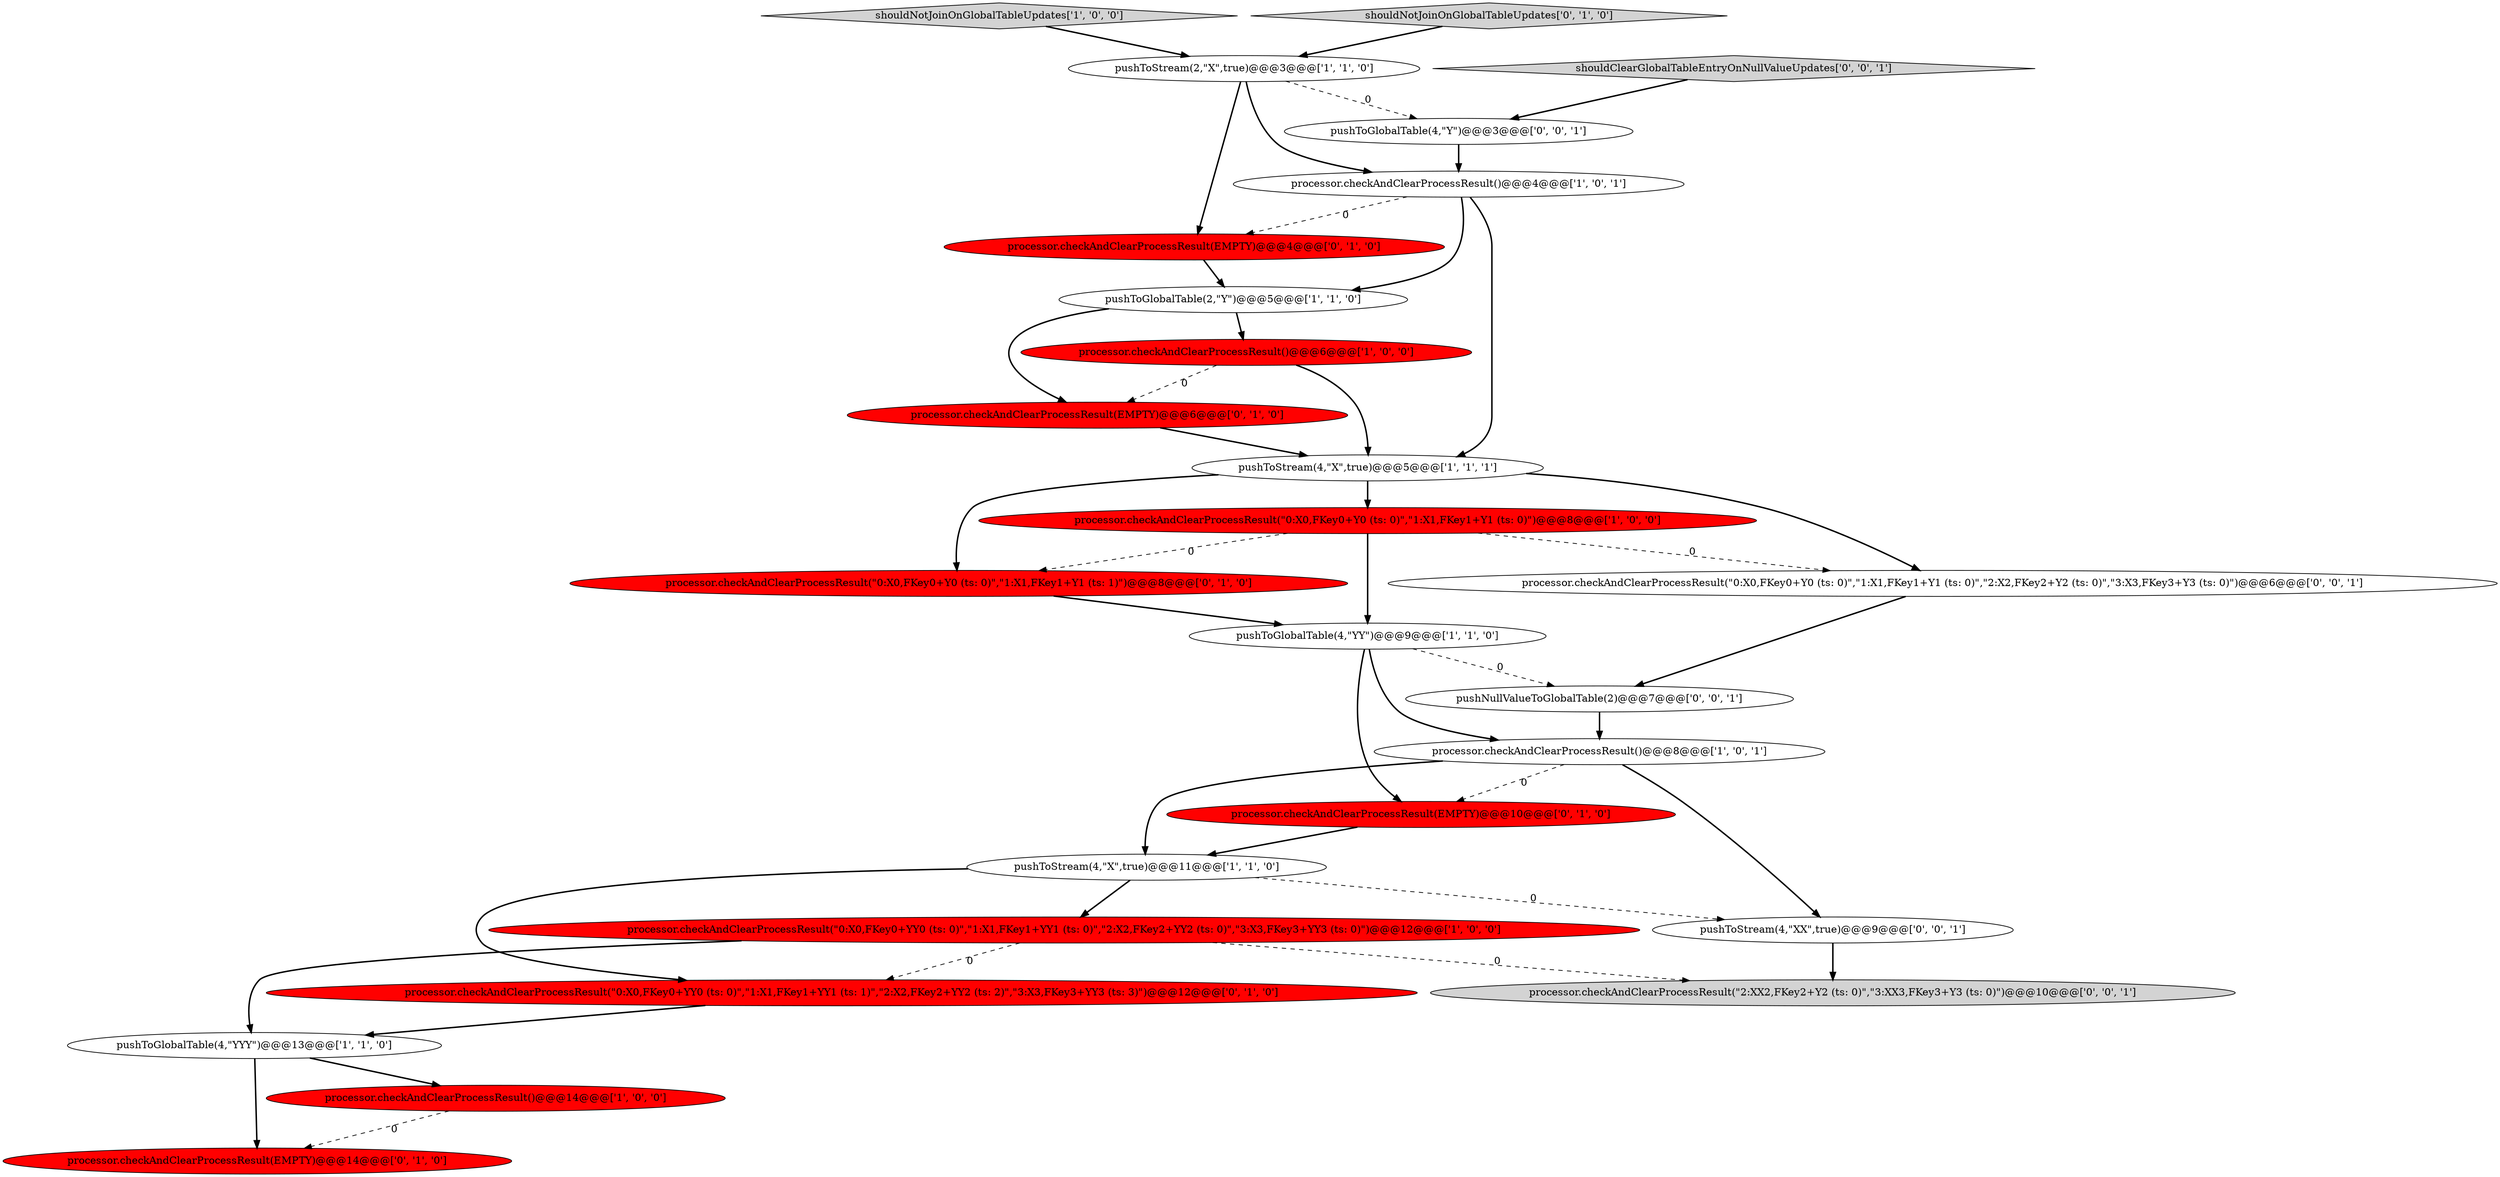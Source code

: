 digraph {
25 [style = filled, label = "pushNullValueToGlobalTable(2)@@@7@@@['0', '0', '1']", fillcolor = white, shape = ellipse image = "AAA0AAABBB3BBB"];
10 [style = filled, label = "processor.checkAndClearProcessResult()@@@8@@@['1', '0', '1']", fillcolor = white, shape = ellipse image = "AAA0AAABBB1BBB"];
1 [style = filled, label = "processor.checkAndClearProcessResult(\"0:X0,FKey0+Y0 (ts: 0)\",\"1:X1,FKey1+Y1 (ts: 0)\")@@@8@@@['1', '0', '0']", fillcolor = red, shape = ellipse image = "AAA1AAABBB1BBB"];
7 [style = filled, label = "processor.checkAndClearProcessResult()@@@6@@@['1', '0', '0']", fillcolor = red, shape = ellipse image = "AAA1AAABBB1BBB"];
18 [style = filled, label = "processor.checkAndClearProcessResult(EMPTY)@@@4@@@['0', '1', '0']", fillcolor = red, shape = ellipse image = "AAA1AAABBB2BBB"];
2 [style = filled, label = "pushToGlobalTable(4,\"YY\")@@@9@@@['1', '1', '0']", fillcolor = white, shape = ellipse image = "AAA0AAABBB1BBB"];
4 [style = filled, label = "pushToStream(4,\"X\",true)@@@11@@@['1', '1', '0']", fillcolor = white, shape = ellipse image = "AAA0AAABBB1BBB"];
15 [style = filled, label = "processor.checkAndClearProcessResult(EMPTY)@@@6@@@['0', '1', '0']", fillcolor = red, shape = ellipse image = "AAA1AAABBB2BBB"];
8 [style = filled, label = "pushToStream(4,\"X\",true)@@@5@@@['1', '1', '1']", fillcolor = white, shape = ellipse image = "AAA0AAABBB1BBB"];
3 [style = filled, label = "shouldNotJoinOnGlobalTableUpdates['1', '0', '0']", fillcolor = lightgray, shape = diamond image = "AAA0AAABBB1BBB"];
13 [style = filled, label = "processor.checkAndClearProcessResult(\"0:X0,FKey0+YY0 (ts: 0)\",\"1:X1,FKey1+YY1 (ts: 1)\",\"2:X2,FKey2+YY2 (ts: 2)\",\"3:X3,FKey3+YY3 (ts: 3)\")@@@12@@@['0', '1', '0']", fillcolor = red, shape = ellipse image = "AAA1AAABBB2BBB"];
9 [style = filled, label = "pushToGlobalTable(2,\"Y\")@@@5@@@['1', '1', '0']", fillcolor = white, shape = ellipse image = "AAA0AAABBB1BBB"];
17 [style = filled, label = "processor.checkAndClearProcessResult(EMPTY)@@@14@@@['0', '1', '0']", fillcolor = red, shape = ellipse image = "AAA1AAABBB2BBB"];
20 [style = filled, label = "pushToGlobalTable(4,\"Y\")@@@3@@@['0', '0', '1']", fillcolor = white, shape = ellipse image = "AAA0AAABBB3BBB"];
12 [style = filled, label = "processor.checkAndClearProcessResult()@@@4@@@['1', '0', '1']", fillcolor = white, shape = ellipse image = "AAA0AAABBB1BBB"];
22 [style = filled, label = "shouldClearGlobalTableEntryOnNullValueUpdates['0', '0', '1']", fillcolor = lightgray, shape = diamond image = "AAA0AAABBB3BBB"];
24 [style = filled, label = "processor.checkAndClearProcessResult(\"0:X0,FKey0+Y0 (ts: 0)\",\"1:X1,FKey1+Y1 (ts: 0)\",\"2:X2,FKey2+Y2 (ts: 0)\",\"3:X3,FKey3+Y3 (ts: 0)\")@@@6@@@['0', '0', '1']", fillcolor = white, shape = ellipse image = "AAA0AAABBB3BBB"];
11 [style = filled, label = "processor.checkAndClearProcessResult(\"0:X0,FKey0+YY0 (ts: 0)\",\"1:X1,FKey1+YY1 (ts: 0)\",\"2:X2,FKey2+YY2 (ts: 0)\",\"3:X3,FKey3+YY3 (ts: 0)\")@@@12@@@['1', '0', '0']", fillcolor = red, shape = ellipse image = "AAA1AAABBB1BBB"];
14 [style = filled, label = "shouldNotJoinOnGlobalTableUpdates['0', '1', '0']", fillcolor = lightgray, shape = diamond image = "AAA0AAABBB2BBB"];
0 [style = filled, label = "pushToStream(2,\"X\",true)@@@3@@@['1', '1', '0']", fillcolor = white, shape = ellipse image = "AAA0AAABBB1BBB"];
19 [style = filled, label = "processor.checkAndClearProcessResult(EMPTY)@@@10@@@['0', '1', '0']", fillcolor = red, shape = ellipse image = "AAA1AAABBB2BBB"];
5 [style = filled, label = "pushToGlobalTable(4,\"YYY\")@@@13@@@['1', '1', '0']", fillcolor = white, shape = ellipse image = "AAA0AAABBB1BBB"];
21 [style = filled, label = "processor.checkAndClearProcessResult(\"2:XX2,FKey2+Y2 (ts: 0)\",\"3:XX3,FKey3+Y3 (ts: 0)\")@@@10@@@['0', '0', '1']", fillcolor = lightgray, shape = ellipse image = "AAA0AAABBB3BBB"];
6 [style = filled, label = "processor.checkAndClearProcessResult()@@@14@@@['1', '0', '0']", fillcolor = red, shape = ellipse image = "AAA1AAABBB1BBB"];
16 [style = filled, label = "processor.checkAndClearProcessResult(\"0:X0,FKey0+Y0 (ts: 0)\",\"1:X1,FKey1+Y1 (ts: 1)\")@@@8@@@['0', '1', '0']", fillcolor = red, shape = ellipse image = "AAA1AAABBB2BBB"];
23 [style = filled, label = "pushToStream(4,\"XX\",true)@@@9@@@['0', '0', '1']", fillcolor = white, shape = ellipse image = "AAA0AAABBB3BBB"];
8->16 [style = bold, label=""];
2->19 [style = bold, label=""];
10->19 [style = dashed, label="0"];
0->12 [style = bold, label=""];
4->13 [style = bold, label=""];
6->17 [style = dashed, label="0"];
16->2 [style = bold, label=""];
9->7 [style = bold, label=""];
12->9 [style = bold, label=""];
7->8 [style = bold, label=""];
2->10 [style = bold, label=""];
5->17 [style = bold, label=""];
0->20 [style = dashed, label="0"];
3->0 [style = bold, label=""];
8->1 [style = bold, label=""];
11->5 [style = bold, label=""];
11->13 [style = dashed, label="0"];
5->6 [style = bold, label=""];
14->0 [style = bold, label=""];
23->21 [style = bold, label=""];
22->20 [style = bold, label=""];
10->23 [style = bold, label=""];
9->15 [style = bold, label=""];
12->8 [style = bold, label=""];
24->25 [style = bold, label=""];
1->16 [style = dashed, label="0"];
1->24 [style = dashed, label="0"];
20->12 [style = bold, label=""];
18->9 [style = bold, label=""];
2->25 [style = dashed, label="0"];
10->4 [style = bold, label=""];
13->5 [style = bold, label=""];
7->15 [style = dashed, label="0"];
12->18 [style = dashed, label="0"];
0->18 [style = bold, label=""];
25->10 [style = bold, label=""];
1->2 [style = bold, label=""];
19->4 [style = bold, label=""];
4->11 [style = bold, label=""];
11->21 [style = dashed, label="0"];
4->23 [style = dashed, label="0"];
15->8 [style = bold, label=""];
8->24 [style = bold, label=""];
}
